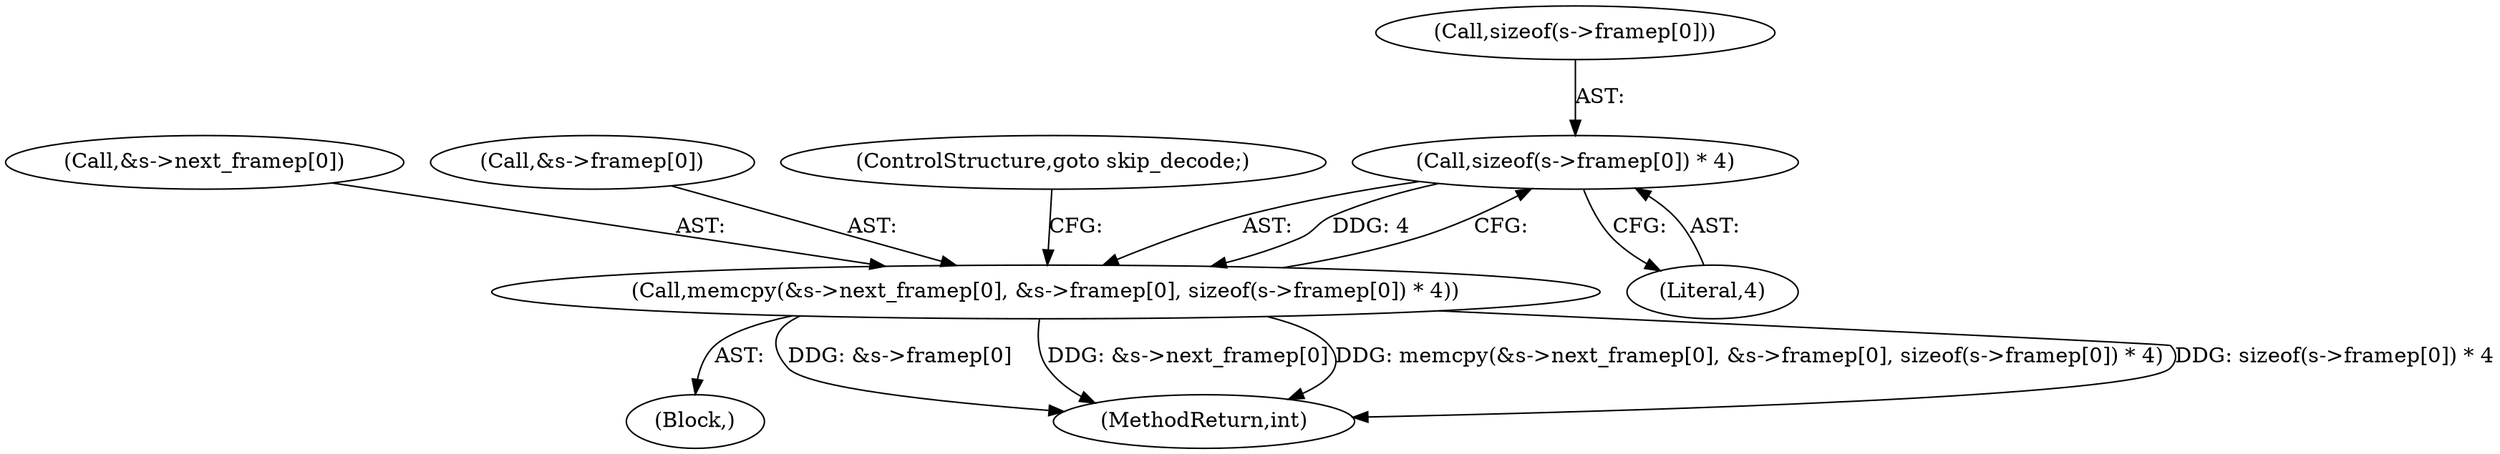 digraph "0_FFmpeg_6b5d3fb26fb4be48e4966e4b1d97c2165538d4ef@API" {
"1000224" [label="(Call,sizeof(s->framep[0]) * 4)"];
"1000211" [label="(Call,memcpy(&s->next_framep[0], &s->framep[0], sizeof(s->framep[0]) * 4))"];
"1000212" [label="(Call,&s->next_framep[0])"];
"1000218" [label="(Call,&s->framep[0])"];
"1000205" [label="(Block,)"];
"1000877" [label="(MethodReturn,int)"];
"1000211" [label="(Call,memcpy(&s->next_framep[0], &s->framep[0], sizeof(s->framep[0]) * 4))"];
"1000225" [label="(Call,sizeof(s->framep[0]))"];
"1000231" [label="(Literal,4)"];
"1000224" [label="(Call,sizeof(s->framep[0]) * 4)"];
"1000232" [label="(ControlStructure,goto skip_decode;)"];
"1000224" -> "1000211"  [label="AST: "];
"1000224" -> "1000231"  [label="CFG: "];
"1000225" -> "1000224"  [label="AST: "];
"1000231" -> "1000224"  [label="AST: "];
"1000211" -> "1000224"  [label="CFG: "];
"1000224" -> "1000211"  [label="DDG: 4"];
"1000211" -> "1000205"  [label="AST: "];
"1000212" -> "1000211"  [label="AST: "];
"1000218" -> "1000211"  [label="AST: "];
"1000232" -> "1000211"  [label="CFG: "];
"1000211" -> "1000877"  [label="DDG: &s->framep[0]"];
"1000211" -> "1000877"  [label="DDG: &s->next_framep[0]"];
"1000211" -> "1000877"  [label="DDG: memcpy(&s->next_framep[0], &s->framep[0], sizeof(s->framep[0]) * 4)"];
"1000211" -> "1000877"  [label="DDG: sizeof(s->framep[0]) * 4"];
}
